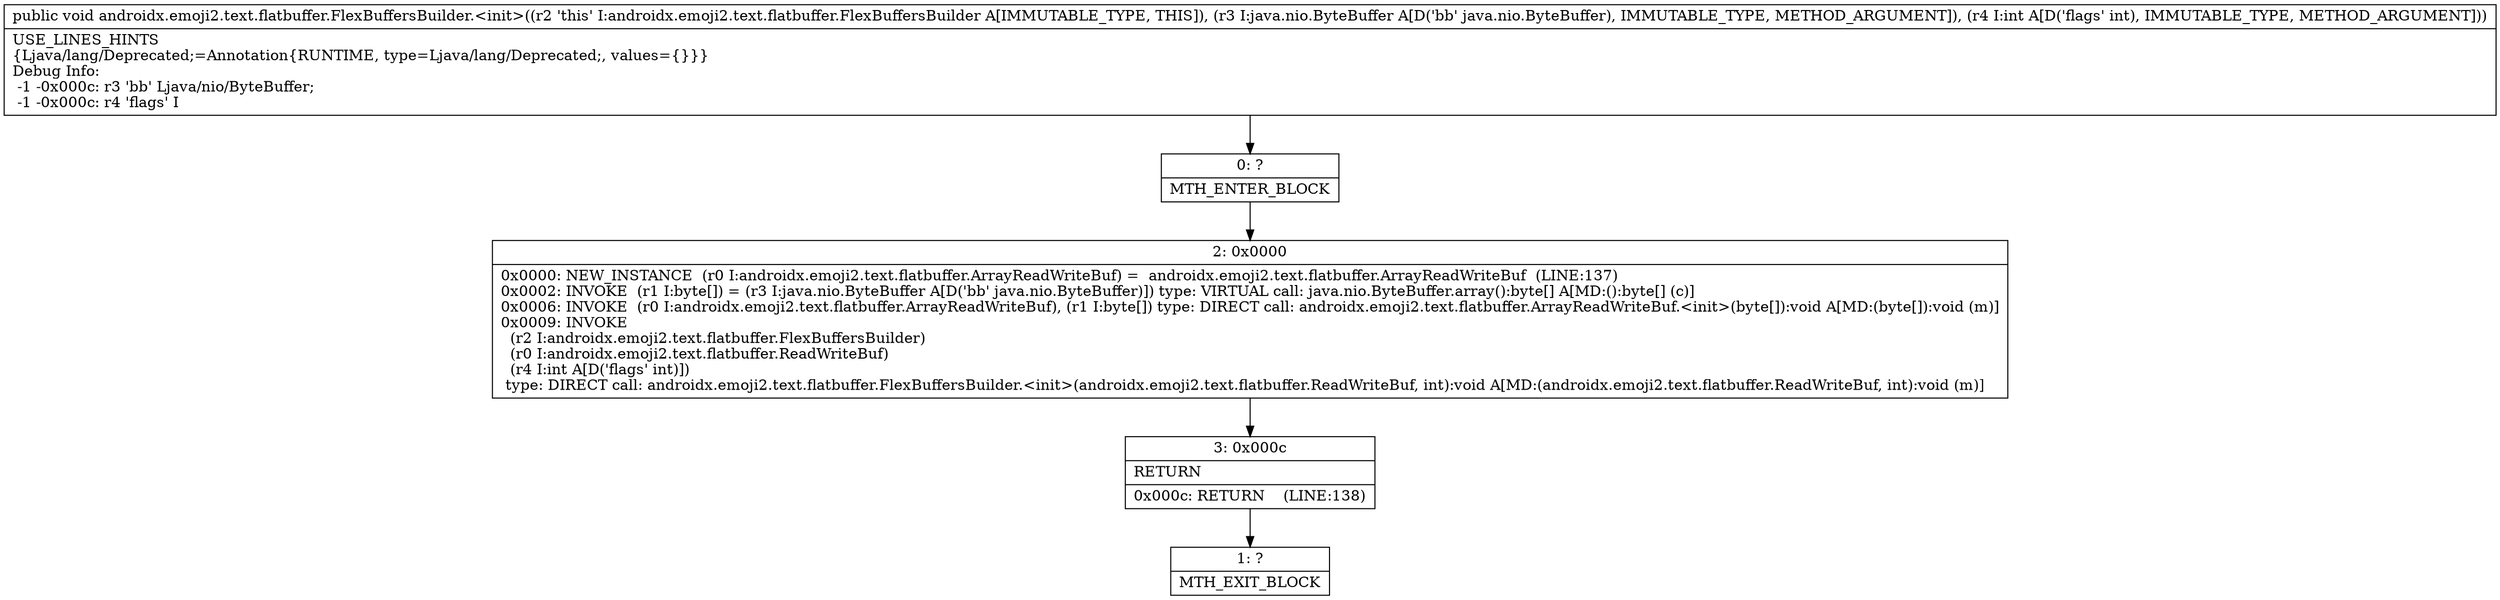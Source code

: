 digraph "CFG forandroidx.emoji2.text.flatbuffer.FlexBuffersBuilder.\<init\>(Ljava\/nio\/ByteBuffer;I)V" {
Node_0 [shape=record,label="{0\:\ ?|MTH_ENTER_BLOCK\l}"];
Node_2 [shape=record,label="{2\:\ 0x0000|0x0000: NEW_INSTANCE  (r0 I:androidx.emoji2.text.flatbuffer.ArrayReadWriteBuf) =  androidx.emoji2.text.flatbuffer.ArrayReadWriteBuf  (LINE:137)\l0x0002: INVOKE  (r1 I:byte[]) = (r3 I:java.nio.ByteBuffer A[D('bb' java.nio.ByteBuffer)]) type: VIRTUAL call: java.nio.ByteBuffer.array():byte[] A[MD:():byte[] (c)]\l0x0006: INVOKE  (r0 I:androidx.emoji2.text.flatbuffer.ArrayReadWriteBuf), (r1 I:byte[]) type: DIRECT call: androidx.emoji2.text.flatbuffer.ArrayReadWriteBuf.\<init\>(byte[]):void A[MD:(byte[]):void (m)]\l0x0009: INVOKE  \l  (r2 I:androidx.emoji2.text.flatbuffer.FlexBuffersBuilder)\l  (r0 I:androidx.emoji2.text.flatbuffer.ReadWriteBuf)\l  (r4 I:int A[D('flags' int)])\l type: DIRECT call: androidx.emoji2.text.flatbuffer.FlexBuffersBuilder.\<init\>(androidx.emoji2.text.flatbuffer.ReadWriteBuf, int):void A[MD:(androidx.emoji2.text.flatbuffer.ReadWriteBuf, int):void (m)]\l}"];
Node_3 [shape=record,label="{3\:\ 0x000c|RETURN\l|0x000c: RETURN    (LINE:138)\l}"];
Node_1 [shape=record,label="{1\:\ ?|MTH_EXIT_BLOCK\l}"];
MethodNode[shape=record,label="{public void androidx.emoji2.text.flatbuffer.FlexBuffersBuilder.\<init\>((r2 'this' I:androidx.emoji2.text.flatbuffer.FlexBuffersBuilder A[IMMUTABLE_TYPE, THIS]), (r3 I:java.nio.ByteBuffer A[D('bb' java.nio.ByteBuffer), IMMUTABLE_TYPE, METHOD_ARGUMENT]), (r4 I:int A[D('flags' int), IMMUTABLE_TYPE, METHOD_ARGUMENT]))  | USE_LINES_HINTS\l\{Ljava\/lang\/Deprecated;=Annotation\{RUNTIME, type=Ljava\/lang\/Deprecated;, values=\{\}\}\}\lDebug Info:\l  \-1 \-0x000c: r3 'bb' Ljava\/nio\/ByteBuffer;\l  \-1 \-0x000c: r4 'flags' I\l}"];
MethodNode -> Node_0;Node_0 -> Node_2;
Node_2 -> Node_3;
Node_3 -> Node_1;
}

